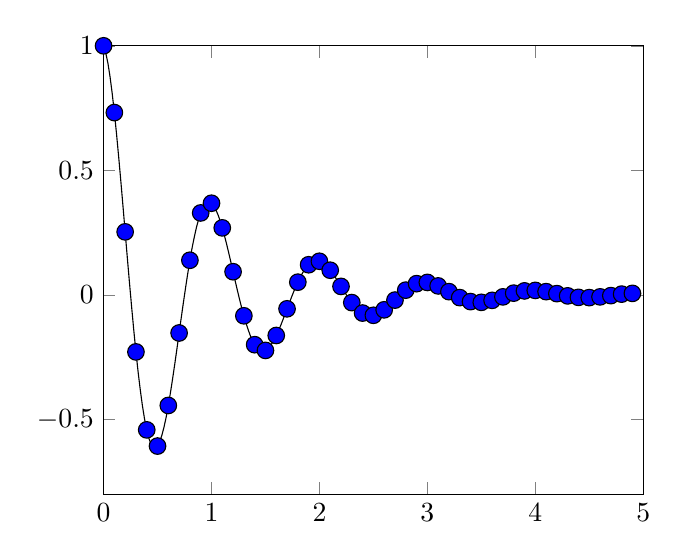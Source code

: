 % This file was created by matplotlib v0.1.0.
% Copyright (c) 2010--2014, Nico Schlömer <nico.schloemer@gmail.com>
% All rights reserved.
% 
% The lastest updates can be retrieved from
% 
% https://github.com/nschloe/matplotlib2tikz
% 
% where you can also submit bug reports and leavecomments.
% 
\begin{tikzpicture}

\begin{axis}[
xmin=0, xmax=5,
ymin=-0.8, ymax=1,
axis on top,
xtick={0,1,2,3,4,5},
xticklabels={0,1,2,3,4,5}
]
\addplot [blue, mark=*, mark size=3, mark options={draw=black}, only marks]
coordinates {
(0,1)
(0.1,0.732)
(0.2,0.253)
(0.3,-0.229)
(0.4,-0.542)
(0.5,-0.607)
(0.6,-0.444)
(0.7,-0.153)
(0.8,0.139)
(0.9,0.329)
(1,0.368)
(1.1,0.269)
(1.2,0.093)
(1.3,-0.084)
(1.4,-0.2)
(1.5,-0.223)
(1.6,-0.163)
(1.7,-0.056)
(1.8,0.051)
(1.9,0.121)
(2,0.135)
(2.1,0.099)
(2.2,0.034)
(2.3,-0.031)
(2.4,-0.073)
(2.5,-0.082)
(2.6,-0.06)
(2.7,-0.021)
(2.8,0.019)
(2.9,0.045)
(3,0.05)
(3.1,0.036)
(3.2,0.013)
(3.3,-0.011)
(3.4,-0.027)
(3.5,-0.03)
(3.6,-0.022)
(3.7,-0.008)
(3.8,0.007)
(3.9,0.016)
(4,0.018)
(4.1,0.013)
(4.2,0.005)
(4.3,-0.004)
(4.4,-0.01)
(4.5,-0.011)
(4.6,-0.008)
(4.7,-0.003)
(4.8,0.003)
(4.9,0.006)

};
\addplot [black]
coordinates {
(0,1)
(0.02,0.972)
(0.04,0.931)
(0.06,0.876)
(0.08,0.809)
(0.1,0.732)
(0.12,0.647)
(0.14,0.554)
(0.16,0.457)
(0.18,0.356)
(0.2,0.253)
(0.22,0.15)
(0.24,0.049)
(0.26,-0.048)
(0.28,-0.142)
(0.3,-0.229)
(0.32,-0.309)
(0.34,-0.381)
(0.36,-0.445)
(0.38,-0.499)
(0.4,-0.542)
(0.42,-0.576)
(0.44,-0.599)
(0.46,-0.611)
(0.48,-0.614)
(0.5,-0.607)
(0.52,-0.59)
(0.54,-0.564)
(0.56,-0.531)
(0.58,-0.491)
(0.6,-0.444)
(0.62,-0.392)
(0.64,-0.336)
(0.66,-0.277)
(0.68,-0.216)
(0.7,-0.153)
(0.72,-0.091)
(0.74,-0.03)
(0.76,0.029)
(0.78,0.086)
(0.8,0.139)
(0.82,0.188)
(0.84,0.231)
(0.86,0.27)
(0.88,0.302)
(0.9,0.329)
(0.92,0.349)
(0.94,0.363)
(0.96,0.371)
(0.98,0.372)
(1,0.368)
(1.02,0.358)
(1.04,0.342)
(1.06,0.322)
(1.08,0.298)
(1.1,0.269)
(1.12,0.238)
(1.14,0.204)
(1.16,0.168)
(1.18,0.131)
(1.2,0.093)
(1.22,0.055)
(1.24,0.018)
(1.26,-0.018)
(1.28,-0.052)
(1.3,-0.084)
(1.32,-0.114)
(1.34,-0.14)
(1.36,-0.164)
(1.38,-0.183)
(1.4,-0.2)
(1.42,-0.212)
(1.44,-0.22)
(1.46,-0.225)
(1.48,-0.226)
(1.5,-0.223)
(1.52,-0.217)
(1.54,-0.208)
(1.56,-0.195)
(1.58,-0.18)
(1.6,-0.163)
(1.62,-0.144)
(1.64,-0.124)
(1.66,-0.102)
(1.68,-0.079)
(1.7,-0.056)
(1.72,-0.034)
(1.74,-0.011)
(1.76,0.011)
(1.78,0.032)
(1.8,0.051)
(1.82,0.069)
(1.84,0.085)
(1.86,0.099)
(1.88,0.111)
(1.9,0.121)
(1.92,0.128)
(1.94,0.134)
(1.96,0.136)
(1.98,0.137)
(2,0.135)
(2.02,0.132)
(2.04,0.126)
(2.06,0.119)
(2.08,0.109)
(2.1,0.099)
(2.12,0.087)
(2.14,0.075)
(2.16,0.062)
(2.18,0.048)
(2.2,0.034)
(2.22,0.02)
(2.24,0.007)
(2.26,-0.007)
(2.28,-0.019)
(2.3,-0.031)
(2.32,-0.042)
(2.34,-0.052)
(2.36,-0.06)
(2.38,-0.067)
(2.4,-0.073)
(2.42,-0.078)
(2.44,-0.081)
(2.46,-0.083)
(2.48,-0.083)
(2.5,-0.082)
(2.52,-0.08)
(2.54,-0.076)
(2.56,-0.072)
(2.58,-0.066)
(2.6,-0.06)
(2.62,-0.053)
(2.64,-0.045)
(2.66,-0.037)
(2.68,-0.029)
(2.7,-0.021)
(2.72,-0.012)
(2.74,-0.004)
(2.76,0.004)
(2.78,0.012)
(2.8,0.019)
(2.82,0.025)
(2.84,0.031)
(2.86,0.037)
(2.88,0.041)
(2.9,0.045)
(2.92,0.047)
(2.94,0.049)
(2.96,0.05)
(2.98,0.05)
(3,0.05)
(3.02,0.048)
(3.04,0.046)
(3.06,0.044)
(3.08,0.04)
(3.1,0.036)
(3.12,0.032)
(3.14,0.028)
(3.16,0.023)
(3.18,0.018)
(3.2,0.013)
(3.22,0.007)
(3.24,0.002)
(3.26,-0.002)
(3.28,-0.007)
(3.3,-0.011)
(3.32,-0.015)
(3.34,-0.019)
(3.36,-0.022)
(3.38,-0.025)
(3.4,-0.027)
(3.42,-0.029)
(3.44,-0.03)
(3.46,-0.03)
(3.48,-0.031)
(3.5,-0.03)
(3.52,-0.029)
(3.54,-0.028)
(3.56,-0.026)
(3.58,-0.024)
(3.6,-0.022)
(3.62,-0.02)
(3.64,-0.017)
(3.66,-0.014)
(3.68,-0.011)
(3.7,-0.008)
(3.72,-0.005)
(3.74,-0.001)
(3.76,0.001)
(3.78,0.004)
(3.8,0.007)
(3.82,0.009)
(3.84,0.012)
(3.86,0.013)
(3.88,0.015)
(3.9,0.016)
(3.92,0.017)
(3.94,0.018)
(3.96,0.018)
(3.98,0.019)
(4,0.018)
(4.02,0.018)
(4.04,0.017)
(4.06,0.016)
(4.08,0.015)
(4.1,0.013)
(4.12,0.012)
(4.14,0.01)
(4.16,0.008)
(4.18,0.007)
(4.2,0.005)
(4.22,0.003)
(4.24,0.001)
(4.26,-0.001)
(4.28,-0.003)
(4.3,-0.004)
(4.32,-0.006)
(4.34,-0.007)
(4.36,-0.008)
(4.38,-0.009)
(4.4,-0.01)
(4.42,-0.011)
(4.44,-0.011)
(4.46,-0.011)
(4.48,-0.011)
(4.5,-0.011)
(4.52,-0.011)
(4.54,-0.01)
(4.56,-0.01)
(4.58,-0.009)
(4.6,-0.008)
(4.62,-0.007)
(4.64,-0.006)
(4.66,-0.005)
(4.68,-0.004)
(4.7,-0.003)
(4.72,-0.002)
(4.74,-0.001)
(4.76,0.001)
(4.78,0.002)
(4.8,0.003)
(4.82,0.003)
(4.84,0.004)
(4.86,0.005)
(4.88,0.006)
(4.9,0.006)
(4.92,0.006)
(4.94,0.007)
(4.96,0.007)
(4.98,0.007)

};
\path [draw=black, fill opacity=0] (axis cs:0,1)--(axis cs:5,1);

\path [draw=black, fill opacity=0] (axis cs:5,-0.8)--(axis cs:5,1);

\path [draw=black, fill opacity=0] (axis cs:0,-0.8)--(axis cs:5,-0.8);

\path [draw=black, fill opacity=0] (axis cs:0,-0.8)--(axis cs:0,1);

\end{axis}

\end{tikzpicture}